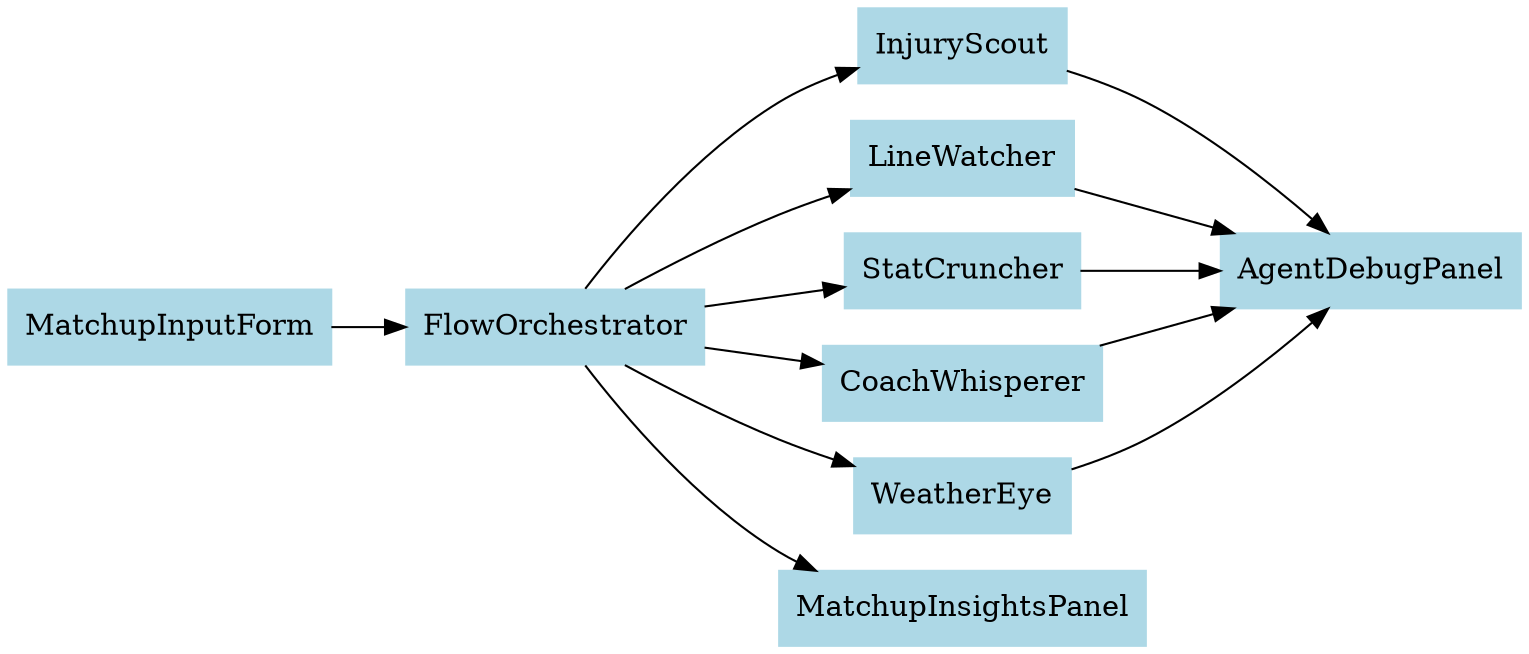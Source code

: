 digraph G {
    rankdir=LR;
    node [shape=box, style=filled, color=lightblue];

    MatchupInputForm -> FlowOrchestrator;
    FlowOrchestrator -> InjuryScout;
    FlowOrchestrator -> LineWatcher;
    FlowOrchestrator -> StatCruncher;
    FlowOrchestrator -> CoachWhisperer;
    FlowOrchestrator -> WeatherEye;

    InjuryScout -> AgentDebugPanel;
    LineWatcher -> AgentDebugPanel;
    StatCruncher -> AgentDebugPanel;
    CoachWhisperer -> AgentDebugPanel;
    WeatherEye -> AgentDebugPanel;

    FlowOrchestrator -> MatchupInsightsPanel;
}
